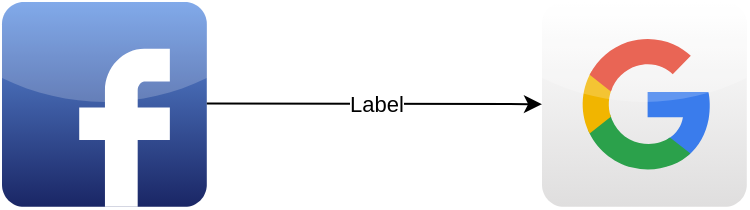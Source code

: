 <mxfile version="16.5.3" type="github">
  <diagram id="8lUbHzFonI6o5c41qjD1" name="Page-1">
    <mxGraphModel dx="1038" dy="547" grid="1" gridSize="10" guides="1" tooltips="1" connect="1" arrows="1" fold="1" page="1" pageScale="1" pageWidth="827" pageHeight="1169" math="0" shadow="0">
      <root>
        <mxCell id="0" />
        <mxCell id="1" parent="0" />
        <mxCell id="e19GsZi6UiWKEImQJo2d-1" value="" style="dashed=0;outlineConnect=0;html=1;align=center;labelPosition=center;verticalLabelPosition=bottom;verticalAlign=top;shape=mxgraph.webicons.facebook;fillColor=#6294E4;gradientColor=#1A2665" vertex="1" parent="1">
          <mxGeometry x="300" y="150" width="102.4" height="102.4" as="geometry" />
        </mxCell>
        <mxCell id="e19GsZi6UiWKEImQJo2d-2" value="" style="dashed=0;outlineConnect=0;html=1;align=center;labelPosition=center;verticalLabelPosition=bottom;verticalAlign=top;shape=mxgraph.webicons.google;gradientColor=#DFDEDE" vertex="1" parent="1">
          <mxGeometry x="570" y="150" width="102.4" height="102.4" as="geometry" />
        </mxCell>
        <mxCell id="e19GsZi6UiWKEImQJo2d-8" value="" style="endArrow=classic;html=1;rounded=0;" edge="1" parent="1" target="e19GsZi6UiWKEImQJo2d-2">
          <mxGeometry relative="1" as="geometry">
            <mxPoint x="402.4" y="200.7" as="sourcePoint" />
            <mxPoint x="502.4" y="200.7" as="targetPoint" />
          </mxGeometry>
        </mxCell>
        <mxCell id="e19GsZi6UiWKEImQJo2d-9" value="Label" style="edgeLabel;resizable=0;html=1;align=center;verticalAlign=middle;" connectable="0" vertex="1" parent="e19GsZi6UiWKEImQJo2d-8">
          <mxGeometry relative="1" as="geometry" />
        </mxCell>
      </root>
    </mxGraphModel>
  </diagram>
</mxfile>
